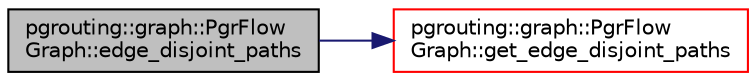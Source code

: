 digraph "pgrouting::graph::PgrFlowGraph::edge_disjoint_paths"
{
  edge [fontname="Helvetica",fontsize="10",labelfontname="Helvetica",labelfontsize="10"];
  node [fontname="Helvetica",fontsize="10",shape=record];
  rankdir="LR";
  Node1 [label="pgrouting::graph::PgrFlow\lGraph::edge_disjoint_paths",height=0.2,width=0.4,color="black", fillcolor="grey75", style="filled" fontcolor="black"];
  Node1 -> Node2 [color="midnightblue",fontsize="10",style="solid",fontname="Helvetica"];
  Node2 [label="pgrouting::graph::PgrFlow\lGraph::get_edge_disjoint_paths",height=0.2,width=0.4,color="red", fillcolor="white", style="filled",URL="$classpgrouting_1_1graph_1_1PgrFlowGraph.html#a71db8d3b386fc612bfa9b1e28fb399fb"];
}
